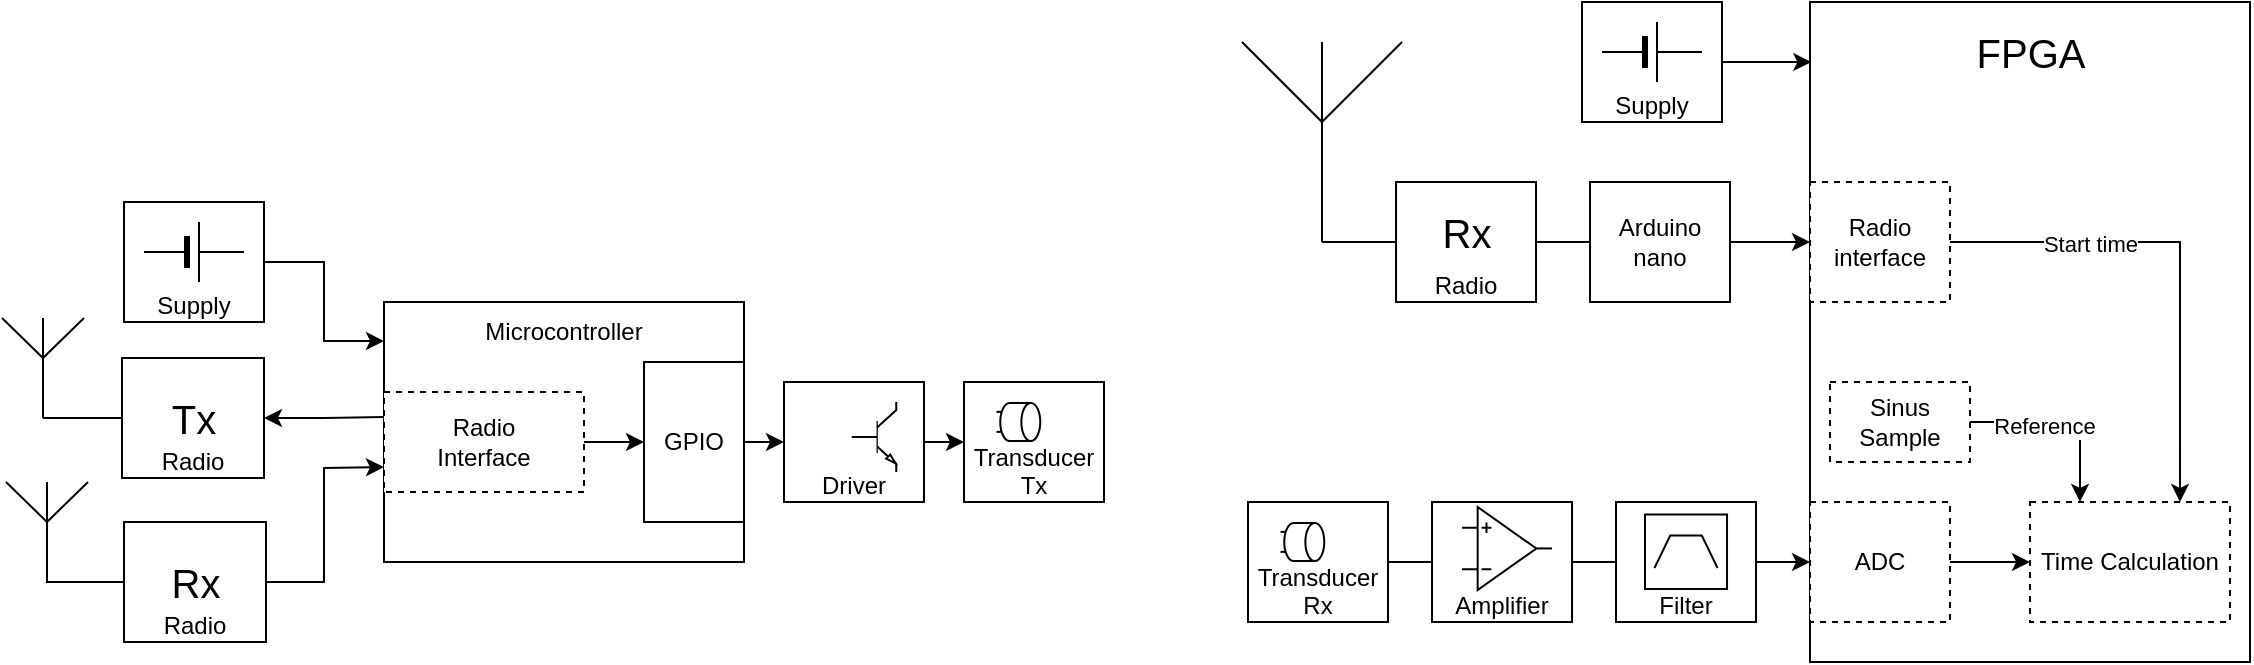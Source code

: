 <mxfile version="21.1.2" type="device">
  <diagram name="Side-1" id="tLMEfP2CB3SQrB6IbMrK">
    <mxGraphModel dx="1418" dy="820" grid="1" gridSize="10" guides="1" tooltips="1" connect="1" arrows="1" fold="1" page="1" pageScale="1" pageWidth="1169" pageHeight="1654" math="0" shadow="0">
      <root>
        <mxCell id="0" />
        <mxCell id="1" parent="0" />
        <mxCell id="wmiJ7FHdRQBtYZNkb7RU-1" value="" style="rounded=0;whiteSpace=wrap;html=1;" parent="1" vertex="1">
          <mxGeometry x="934.01" y="360" width="220" height="330" as="geometry" />
        </mxCell>
        <mxCell id="wmiJ7FHdRQBtYZNkb7RU-5" value="" style="edgeStyle=orthogonalEdgeStyle;rounded=0;orthogonalLoop=1;jettySize=auto;html=1;" parent="1" source="wmiJ7FHdRQBtYZNkb7RU-2" target="wmiJ7FHdRQBtYZNkb7RU-4" edge="1">
          <mxGeometry relative="1" as="geometry" />
        </mxCell>
        <mxCell id="wmiJ7FHdRQBtYZNkb7RU-2" value="ADC" style="rounded=0;whiteSpace=wrap;html=1;dashed=1;" parent="1" vertex="1">
          <mxGeometry x="934.01" y="610" width="70" height="60" as="geometry" />
        </mxCell>
        <mxCell id="wmiJ7FHdRQBtYZNkb7RU-12" style="edgeStyle=orthogonalEdgeStyle;rounded=0;orthogonalLoop=1;jettySize=auto;html=1;entryX=0.75;entryY=0;entryDx=0;entryDy=0;" parent="1" source="wmiJ7FHdRQBtYZNkb7RU-3" target="wmiJ7FHdRQBtYZNkb7RU-4" edge="1">
          <mxGeometry relative="1" as="geometry" />
        </mxCell>
        <mxCell id="wmiJ7FHdRQBtYZNkb7RU-13" value="Start time" style="edgeLabel;html=1;align=center;verticalAlign=middle;resizable=0;points=[];" parent="wmiJ7FHdRQBtYZNkb7RU-12" vertex="1" connectable="0">
          <mxGeometry x="-0.431" y="-1" relative="1" as="geometry">
            <mxPoint as="offset" />
          </mxGeometry>
        </mxCell>
        <mxCell id="wmiJ7FHdRQBtYZNkb7RU-3" value="Radio interface" style="rounded=0;whiteSpace=wrap;html=1;dashed=1;" parent="1" vertex="1">
          <mxGeometry x="934.01" y="450" width="70" height="60" as="geometry" />
        </mxCell>
        <mxCell id="wmiJ7FHdRQBtYZNkb7RU-4" value="Time Calculation" style="rounded=0;whiteSpace=wrap;html=1;dashed=1;" parent="1" vertex="1">
          <mxGeometry x="1044.01" y="610" width="100" height="60" as="geometry" />
        </mxCell>
        <mxCell id="wmiJ7FHdRQBtYZNkb7RU-11" style="edgeStyle=orthogonalEdgeStyle;rounded=0;orthogonalLoop=1;jettySize=auto;html=1;entryX=0.25;entryY=0;entryDx=0;entryDy=0;" parent="1" source="wmiJ7FHdRQBtYZNkb7RU-7" target="wmiJ7FHdRQBtYZNkb7RU-4" edge="1">
          <mxGeometry relative="1" as="geometry" />
        </mxCell>
        <mxCell id="wmiJ7FHdRQBtYZNkb7RU-14" value="Reference" style="edgeLabel;html=1;align=center;verticalAlign=middle;resizable=0;points=[];" parent="wmiJ7FHdRQBtYZNkb7RU-11" vertex="1" connectable="0">
          <mxGeometry x="-0.235" y="-2" relative="1" as="geometry">
            <mxPoint as="offset" />
          </mxGeometry>
        </mxCell>
        <mxCell id="wmiJ7FHdRQBtYZNkb7RU-7" value="Sinus Sample" style="rounded=0;whiteSpace=wrap;html=1;dashed=1;" parent="1" vertex="1">
          <mxGeometry x="944.01" y="550" width="70" height="40" as="geometry" />
        </mxCell>
        <mxCell id="wmiJ7FHdRQBtYZNkb7RU-16" value="&lt;font style=&quot;font-size: 20px;&quot;&gt;FPGA&lt;/font&gt;" style="text;html=1;align=center;verticalAlign=middle;resizable=0;points=[];autosize=1;strokeColor=none;fillColor=none;" parent="1" vertex="1">
          <mxGeometry x="1004.01" y="365" width="80" height="40" as="geometry" />
        </mxCell>
        <mxCell id="kanNGnRo4Ryay4J_O3UU-36" style="edgeStyle=orthogonalEdgeStyle;rounded=0;orthogonalLoop=1;jettySize=auto;html=1;entryX=0;entryY=0.5;entryDx=0;entryDy=0;" edge="1" parent="1" source="kanNGnRo4Ryay4J_O3UU-18" target="wmiJ7FHdRQBtYZNkb7RU-2">
          <mxGeometry relative="1" as="geometry" />
        </mxCell>
        <mxCell id="kanNGnRo4Ryay4J_O3UU-17" value="" style="group" vertex="1" connectable="0" parent="1">
          <mxGeometry x="653.005" y="610" width="74" height="60" as="geometry" />
        </mxCell>
        <mxCell id="kanNGnRo4Ryay4J_O3UU-18" value="&lt;div&gt;&lt;br&gt;&lt;/div&gt;&lt;div&gt;&lt;br&gt;&lt;/div&gt;&lt;div&gt;Transducer&lt;br&gt;&lt;/div&gt;&lt;div&gt;Rx&lt;/div&gt;" style="rounded=0;whiteSpace=wrap;html=1;" vertex="1" parent="kanNGnRo4Ryay4J_O3UU-17">
          <mxGeometry width="70" height="60" as="geometry" />
        </mxCell>
        <mxCell id="kanNGnRo4Ryay4J_O3UU-19" value="" style="group" vertex="1" connectable="0" parent="kanNGnRo4Ryay4J_O3UU-17">
          <mxGeometry x="16.25" y="10" width="23.75" height="20" as="geometry" />
        </mxCell>
        <mxCell id="kanNGnRo4Ryay4J_O3UU-20" value="" style="endArrow=none;html=1;rounded=0;" edge="1" parent="kanNGnRo4Ryay4J_O3UU-19">
          <mxGeometry width="50" height="50" relative="1" as="geometry">
            <mxPoint y="4.93" as="sourcePoint" />
            <mxPoint x="9.5" y="4.93" as="targetPoint" />
          </mxGeometry>
        </mxCell>
        <mxCell id="kanNGnRo4Ryay4J_O3UU-21" value="" style="endArrow=none;html=1;rounded=0;" edge="1" parent="kanNGnRo4Ryay4J_O3UU-19">
          <mxGeometry width="50" height="50" relative="1" as="geometry">
            <mxPoint y="14.93" as="sourcePoint" />
            <mxPoint x="9.5" y="14.93" as="targetPoint" />
          </mxGeometry>
        </mxCell>
        <mxCell id="kanNGnRo4Ryay4J_O3UU-22" value="" style="shape=cylinder3;whiteSpace=wrap;html=1;boundedLbl=1;backgroundOutline=1;size=4.724;rotation=90;" vertex="1" parent="kanNGnRo4Ryay4J_O3UU-19">
          <mxGeometry x="2.375" width="19" height="20" as="geometry" />
        </mxCell>
        <mxCell id="kanNGnRo4Ryay4J_O3UU-23" value="" style="group" vertex="1" connectable="0" parent="kanNGnRo4Ryay4J_O3UU-17">
          <mxGeometry x="184" width="74" height="60" as="geometry" />
        </mxCell>
        <mxCell id="kanNGnRo4Ryay4J_O3UU-24" value="&lt;br&gt;&lt;br&gt;&lt;br&gt;Filter" style="rounded=0;whiteSpace=wrap;html=1;" vertex="1" parent="kanNGnRo4Ryay4J_O3UU-23">
          <mxGeometry width="70" height="60" as="geometry" />
        </mxCell>
        <mxCell id="kanNGnRo4Ryay4J_O3UU-25" value="" style="verticalLabelPosition=bottom;shadow=0;dashed=0;align=center;html=1;verticalAlign=top;shape=mxgraph.electrical.logic_gates.bandpass_filter;" vertex="1" parent="kanNGnRo4Ryay4J_O3UU-23">
          <mxGeometry x="14.5" y="6.25" width="41.01" height="37.25" as="geometry" />
        </mxCell>
        <mxCell id="kanNGnRo4Ryay4J_O3UU-26" value="" style="group" vertex="1" connectable="0" parent="1">
          <mxGeometry x="746.01" y="619" width="70" height="50" as="geometry" />
        </mxCell>
        <mxCell id="kanNGnRo4Ryay4J_O3UU-27" value="&lt;div&gt;&lt;br&gt;&lt;/div&gt;&lt;div&gt;&lt;br&gt;&lt;/div&gt;&lt;div&gt;&lt;br&gt;&lt;/div&gt;&lt;div&gt;Amplifier&lt;/div&gt;" style="rounded=0;whiteSpace=wrap;html=1;" vertex="1" parent="kanNGnRo4Ryay4J_O3UU-26">
          <mxGeometry x="-1" y="-9" width="70" height="60" as="geometry" />
        </mxCell>
        <mxCell id="kanNGnRo4Ryay4J_O3UU-28" value="" style="group" vertex="1" connectable="0" parent="kanNGnRo4Ryay4J_O3UU-26">
          <mxGeometry x="14" y="-6.5" width="45" height="41.5" as="geometry" />
        </mxCell>
        <mxCell id="kanNGnRo4Ryay4J_O3UU-29" value="" style="triangle;whiteSpace=wrap;html=1;" vertex="1" parent="kanNGnRo4Ryay4J_O3UU-28">
          <mxGeometry x="7.826" width="29.348" height="41.5" as="geometry" />
        </mxCell>
        <mxCell id="kanNGnRo4Ryay4J_O3UU-30" value="" style="endArrow=none;html=1;rounded=0;exitX=0;exitY=0.25;exitDx=0;exitDy=0;" edge="1" parent="kanNGnRo4Ryay4J_O3UU-28" source="kanNGnRo4Ryay4J_O3UU-29">
          <mxGeometry width="50" height="50" relative="1" as="geometry">
            <mxPoint x="29.348" y="-5.188" as="sourcePoint" />
            <mxPoint y="10.375" as="targetPoint" />
          </mxGeometry>
        </mxCell>
        <mxCell id="kanNGnRo4Ryay4J_O3UU-31" value="" style="endArrow=none;html=1;rounded=0;exitX=0;exitY=0.25;exitDx=0;exitDy=0;" edge="1" parent="kanNGnRo4Ryay4J_O3UU-28">
          <mxGeometry width="50" height="50" relative="1" as="geometry">
            <mxPoint x="7.826" y="31.125" as="sourcePoint" />
            <mxPoint y="31.125" as="targetPoint" />
          </mxGeometry>
        </mxCell>
        <mxCell id="kanNGnRo4Ryay4J_O3UU-32" value="" style="endArrow=none;html=1;rounded=0;" edge="1" parent="kanNGnRo4Ryay4J_O3UU-28">
          <mxGeometry width="50" height="50" relative="1" as="geometry">
            <mxPoint x="12.228" y="12.969" as="sourcePoint" />
            <mxPoint x="12.228" y="7.781" as="targetPoint" />
          </mxGeometry>
        </mxCell>
        <mxCell id="kanNGnRo4Ryay4J_O3UU-33" value="" style="endArrow=none;html=1;rounded=0;" edge="1" parent="kanNGnRo4Ryay4J_O3UU-28">
          <mxGeometry width="50" height="50" relative="1" as="geometry">
            <mxPoint x="14.674" y="10.375" as="sourcePoint" />
            <mxPoint x="9.783" y="10.375" as="targetPoint" />
          </mxGeometry>
        </mxCell>
        <mxCell id="kanNGnRo4Ryay4J_O3UU-34" value="" style="endArrow=none;html=1;rounded=0;" edge="1" parent="kanNGnRo4Ryay4J_O3UU-28">
          <mxGeometry width="50" height="50" relative="1" as="geometry">
            <mxPoint x="14.674" y="31.125" as="sourcePoint" />
            <mxPoint x="9.783" y="31.125" as="targetPoint" />
          </mxGeometry>
        </mxCell>
        <mxCell id="kanNGnRo4Ryay4J_O3UU-35" value="" style="endArrow=none;html=1;rounded=0;exitX=0;exitY=0.25;exitDx=0;exitDy=0;" edge="1" parent="kanNGnRo4Ryay4J_O3UU-28">
          <mxGeometry width="50" height="50" relative="1" as="geometry">
            <mxPoint x="45.0" y="20.714" as="sourcePoint" />
            <mxPoint x="37.174" y="20.714" as="targetPoint" />
          </mxGeometry>
        </mxCell>
        <mxCell id="kanNGnRo4Ryay4J_O3UU-49" style="edgeStyle=orthogonalEdgeStyle;rounded=0;orthogonalLoop=1;jettySize=auto;html=1;entryX=0;entryY=0.5;entryDx=0;entryDy=0;" edge="1" parent="1" source="kanNGnRo4Ryay4J_O3UU-39" target="wmiJ7FHdRQBtYZNkb7RU-3">
          <mxGeometry relative="1" as="geometry" />
        </mxCell>
        <mxCell id="kanNGnRo4Ryay4J_O3UU-37" value="Arduino nano" style="rounded=0;whiteSpace=wrap;html=1;" vertex="1" parent="1">
          <mxGeometry x="824.01" y="450" width="70" height="60" as="geometry" />
        </mxCell>
        <mxCell id="kanNGnRo4Ryay4J_O3UU-41" value="" style="group" vertex="1" connectable="0" parent="1">
          <mxGeometry x="727.01" y="450" width="70" height="60" as="geometry" />
        </mxCell>
        <mxCell id="kanNGnRo4Ryay4J_O3UU-39" value="&lt;br&gt;&lt;br&gt;&lt;br&gt;Radio" style="rounded=0;whiteSpace=wrap;html=1;" vertex="1" parent="kanNGnRo4Ryay4J_O3UU-41">
          <mxGeometry width="70" height="60" as="geometry" />
        </mxCell>
        <mxCell id="kanNGnRo4Ryay4J_O3UU-40" value="&lt;font style=&quot;font-size: 20px;&quot;&gt;Rx&lt;/font&gt;" style="text;html=1;align=center;verticalAlign=middle;resizable=0;points=[];autosize=1;strokeColor=none;fillColor=none;" vertex="1" parent="kanNGnRo4Ryay4J_O3UU-41">
          <mxGeometry x="10" y="5" width="50" height="40" as="geometry" />
        </mxCell>
        <mxCell id="kanNGnRo4Ryay4J_O3UU-42" value="" style="verticalLabelPosition=bottom;shadow=0;dashed=0;align=center;html=1;verticalAlign=top;shape=mxgraph.electrical.radio.aerial_-_antenna_1;" vertex="1" parent="1">
          <mxGeometry x="650" y="380" width="80" height="100" as="geometry" />
        </mxCell>
        <mxCell id="kanNGnRo4Ryay4J_O3UU-43" value="" style="endArrow=none;html=1;rounded=0;exitX=0;exitY=0.5;exitDx=0;exitDy=0;entryX=0.5;entryY=1;entryDx=0;entryDy=0;entryPerimeter=0;" edge="1" parent="1" source="kanNGnRo4Ryay4J_O3UU-39" target="kanNGnRo4Ryay4J_O3UU-42">
          <mxGeometry width="50" height="50" relative="1" as="geometry">
            <mxPoint x="744.01" y="550" as="sourcePoint" />
            <mxPoint x="794.01" y="500" as="targetPoint" />
          </mxGeometry>
        </mxCell>
        <mxCell id="kanNGnRo4Ryay4J_O3UU-50" value="&lt;div&gt;&lt;br&gt;&lt;/div&gt;&lt;div&gt;&lt;br&gt;&lt;/div&gt;&lt;div&gt;&lt;br&gt;&lt;/div&gt;&lt;div&gt;&lt;br&gt;&lt;/div&gt;&lt;div&gt;&lt;br&gt;&lt;/div&gt;&lt;div&gt;&lt;br&gt;&lt;/div&gt;&lt;div&gt;&lt;br&gt;&lt;/div&gt;&lt;div&gt;&lt;br&gt;&lt;/div&gt;&lt;div&gt;&lt;br&gt;&lt;/div&gt;&lt;div&gt;&lt;br&gt;&lt;/div&gt;&lt;div&gt;&lt;br&gt;&lt;/div&gt;&lt;div&gt;&lt;br&gt;&lt;/div&gt;&lt;div&gt;&lt;br&gt;&lt;/div&gt;&lt;div&gt;&lt;br&gt;&lt;/div&gt;&lt;div&gt;&lt;br&gt;&lt;/div&gt;&lt;div&gt;&lt;br&gt;&lt;/div&gt;" style="rounded=0;whiteSpace=wrap;html=1;" vertex="1" parent="1">
          <mxGeometry x="221" y="510" width="180" height="130" as="geometry" />
        </mxCell>
        <mxCell id="kanNGnRo4Ryay4J_O3UU-51" style="edgeStyle=orthogonalEdgeStyle;rounded=0;orthogonalLoop=1;jettySize=auto;html=1;exitX=1;exitY=0.5;exitDx=0;exitDy=0;" edge="1" parent="1" source="kanNGnRo4Ryay4J_O3UU-52">
          <mxGeometry relative="1" as="geometry">
            <mxPoint x="501" y="570" as="sourcePoint" />
            <mxPoint x="510.995" y="580.03" as="targetPoint" />
          </mxGeometry>
        </mxCell>
        <mxCell id="kanNGnRo4Ryay4J_O3UU-52" value="&lt;br&gt;&lt;div&gt;&lt;br&gt;&lt;/div&gt;&lt;div&gt;&lt;br&gt;&lt;/div&gt;&lt;div&gt;Driver&lt;/div&gt;" style="rounded=0;whiteSpace=wrap;html=1;" vertex="1" parent="1">
          <mxGeometry x="421" y="550" width="70" height="60" as="geometry" />
        </mxCell>
        <mxCell id="kanNGnRo4Ryay4J_O3UU-53" value="" style="group" vertex="1" connectable="0" parent="1">
          <mxGeometry x="91" y="460" width="71" height="60" as="geometry" />
        </mxCell>
        <mxCell id="kanNGnRo4Ryay4J_O3UU-54" value="&lt;div&gt;&lt;br&gt;&lt;/div&gt;&lt;div&gt;&lt;br&gt;&lt;/div&gt;&lt;div&gt;&lt;br&gt;&lt;/div&gt;&lt;div&gt;Supply&lt;/div&gt;" style="rounded=0;whiteSpace=wrap;html=1;" vertex="1" parent="kanNGnRo4Ryay4J_O3UU-53">
          <mxGeometry width="70" height="60" as="geometry" />
        </mxCell>
        <mxCell id="kanNGnRo4Ryay4J_O3UU-55" value="" style="verticalLabelPosition=bottom;shadow=0;dashed=0;align=center;fillColor=strokeColor;html=1;verticalAlign=top;strokeWidth=1;shape=mxgraph.electrical.miscellaneous.monocell_battery;" vertex="1" parent="kanNGnRo4Ryay4J_O3UU-53">
          <mxGeometry x="10" y="10" width="50" height="30" as="geometry" />
        </mxCell>
        <mxCell id="kanNGnRo4Ryay4J_O3UU-56" style="edgeStyle=orthogonalEdgeStyle;rounded=0;orthogonalLoop=1;jettySize=auto;html=1;entryX=0;entryY=0.5;entryDx=0;entryDy=0;" edge="1" parent="1" source="kanNGnRo4Ryay4J_O3UU-57" target="kanNGnRo4Ryay4J_O3UU-62">
          <mxGeometry relative="1" as="geometry">
            <mxPoint x="346" y="540" as="targetPoint" />
          </mxGeometry>
        </mxCell>
        <mxCell id="kanNGnRo4Ryay4J_O3UU-57" value="&lt;div&gt;Radio&lt;/div&gt;&lt;div&gt;Interface&lt;/div&gt;" style="rounded=0;whiteSpace=wrap;html=1;dashed=1;" vertex="1" parent="1">
          <mxGeometry x="221" y="555" width="100" height="50" as="geometry" />
        </mxCell>
        <mxCell id="kanNGnRo4Ryay4J_O3UU-58" value="Microcontroller" style="text;html=1;align=center;verticalAlign=middle;whiteSpace=wrap;rounded=0;" vertex="1" parent="1">
          <mxGeometry x="256" y="510" width="110" height="30" as="geometry" />
        </mxCell>
        <mxCell id="kanNGnRo4Ryay4J_O3UU-59" value="" style="verticalLabelPosition=bottom;shadow=0;dashed=0;align=center;html=1;verticalAlign=top;shape=mxgraph.electrical.transistors.npn_transistor_5;" vertex="1" parent="1">
          <mxGeometry x="454.8" y="560" width="22.4" height="35" as="geometry" />
        </mxCell>
        <mxCell id="kanNGnRo4Ryay4J_O3UU-60" value="" style="endArrow=classic;html=1;rounded=0;entryX=0;entryY=0.5;entryDx=0;entryDy=0;exitX=1;exitY=0.5;exitDx=0;exitDy=0;" edge="1" parent="1" target="kanNGnRo4Ryay4J_O3UU-52">
          <mxGeometry width="50" height="50" relative="1" as="geometry">
            <mxPoint x="401" y="580" as="sourcePoint" />
            <mxPoint x="481" y="650" as="targetPoint" />
          </mxGeometry>
        </mxCell>
        <mxCell id="kanNGnRo4Ryay4J_O3UU-61" style="edgeStyle=orthogonalEdgeStyle;rounded=0;orthogonalLoop=1;jettySize=auto;html=1;entryX=0;entryY=0.15;entryDx=0;entryDy=0;entryPerimeter=0;" edge="1" parent="1" source="kanNGnRo4Ryay4J_O3UU-54" target="kanNGnRo4Ryay4J_O3UU-50">
          <mxGeometry relative="1" as="geometry" />
        </mxCell>
        <mxCell id="kanNGnRo4Ryay4J_O3UU-62" value="GPIO" style="rounded=0;whiteSpace=wrap;html=1;" vertex="1" parent="1">
          <mxGeometry x="351" y="540" width="50" height="80" as="geometry" />
        </mxCell>
        <mxCell id="kanNGnRo4Ryay4J_O3UU-63" value="" style="group" vertex="1" connectable="0" parent="1">
          <mxGeometry x="30" y="488" width="131" height="110" as="geometry" />
        </mxCell>
        <mxCell id="kanNGnRo4Ryay4J_O3UU-64" value="&lt;div&gt;&lt;br&gt;&lt;/div&gt;&lt;div&gt;&lt;br&gt;&lt;/div&gt;&lt;div&gt;&lt;br&gt;&lt;/div&gt;&lt;div&gt;Radio&lt;/div&gt;" style="rounded=0;whiteSpace=wrap;html=1;" vertex="1" parent="kanNGnRo4Ryay4J_O3UU-63">
          <mxGeometry x="60" y="50" width="71" height="60" as="geometry" />
        </mxCell>
        <mxCell id="kanNGnRo4Ryay4J_O3UU-65" value="" style="endArrow=none;html=1;rounded=0;exitX=0;exitY=0.5;exitDx=0;exitDy=0;entryX=0.5;entryY=1;entryDx=0;entryDy=0;entryPerimeter=0;" edge="1" parent="kanNGnRo4Ryay4J_O3UU-63" source="kanNGnRo4Ryay4J_O3UU-64" target="kanNGnRo4Ryay4J_O3UU-67">
          <mxGeometry width="50" height="50" relative="1" as="geometry">
            <mxPoint x="160" y="130" as="sourcePoint" />
            <mxPoint x="210" y="80" as="targetPoint" />
          </mxGeometry>
        </mxCell>
        <mxCell id="kanNGnRo4Ryay4J_O3UU-66" value="&lt;font style=&quot;font-size: 20px;&quot;&gt;Tx&lt;/font&gt;" style="text;html=1;align=center;verticalAlign=middle;whiteSpace=wrap;rounded=0;" vertex="1" parent="kanNGnRo4Ryay4J_O3UU-63">
          <mxGeometry x="77.5" y="65" width="36" height="30" as="geometry" />
        </mxCell>
        <mxCell id="kanNGnRo4Ryay4J_O3UU-67" value="" style="verticalLabelPosition=bottom;shadow=0;dashed=0;align=center;html=1;verticalAlign=top;shape=mxgraph.electrical.radio.aerial_-_antenna_1;" vertex="1" parent="kanNGnRo4Ryay4J_O3UU-63">
          <mxGeometry y="30" width="41" height="50" as="geometry" />
        </mxCell>
        <mxCell id="kanNGnRo4Ryay4J_O3UU-68" value="&lt;div&gt;&lt;br&gt;&lt;/div&gt;&lt;div&gt;&lt;br&gt;&lt;/div&gt;&lt;div&gt;&lt;br&gt;&lt;/div&gt;&lt;div&gt;Radio&lt;/div&gt;" style="rounded=0;whiteSpace=wrap;html=1;" vertex="1" parent="1">
          <mxGeometry x="91" y="620" width="71" height="60" as="geometry" />
        </mxCell>
        <mxCell id="kanNGnRo4Ryay4J_O3UU-69" value="" style="endArrow=none;html=1;rounded=0;exitX=0;exitY=0.5;exitDx=0;exitDy=0;entryX=0.5;entryY=1;entryDx=0;entryDy=0;entryPerimeter=0;" edge="1" parent="1" source="kanNGnRo4Ryay4J_O3UU-68">
          <mxGeometry width="50" height="50" relative="1" as="geometry">
            <mxPoint x="191" y="700" as="sourcePoint" />
            <mxPoint x="52" y="650" as="targetPoint" />
          </mxGeometry>
        </mxCell>
        <mxCell id="kanNGnRo4Ryay4J_O3UU-70" value="&lt;font style=&quot;font-size: 20px;&quot;&gt;Rx&lt;/font&gt;" style="text;html=1;align=center;verticalAlign=middle;whiteSpace=wrap;rounded=0;" vertex="1" parent="1">
          <mxGeometry x="108.5" y="635" width="36" height="30" as="geometry" />
        </mxCell>
        <mxCell id="kanNGnRo4Ryay4J_O3UU-71" value="" style="verticalLabelPosition=bottom;shadow=0;dashed=0;align=center;html=1;verticalAlign=top;shape=mxgraph.electrical.radio.aerial_-_antenna_1;" vertex="1" parent="1">
          <mxGeometry x="32" y="600" width="41" height="50" as="geometry" />
        </mxCell>
        <mxCell id="kanNGnRo4Ryay4J_O3UU-72" value="" style="endArrow=classic;html=1;rounded=0;exitX=0;exitY=0.25;exitDx=0;exitDy=0;entryX=1;entryY=0.5;entryDx=0;entryDy=0;" edge="1" parent="1" source="kanNGnRo4Ryay4J_O3UU-57" target="kanNGnRo4Ryay4J_O3UU-64">
          <mxGeometry width="50" height="50" relative="1" as="geometry">
            <mxPoint x="151" y="590" as="sourcePoint" />
            <mxPoint x="201" y="540" as="targetPoint" />
            <Array as="points">
              <mxPoint x="191" y="568" />
            </Array>
          </mxGeometry>
        </mxCell>
        <mxCell id="kanNGnRo4Ryay4J_O3UU-73" value="" style="endArrow=classic;html=1;rounded=0;exitX=1;exitY=0.5;exitDx=0;exitDy=0;entryX=0;entryY=0.75;entryDx=0;entryDy=0;" edge="1" parent="1" source="kanNGnRo4Ryay4J_O3UU-68" target="kanNGnRo4Ryay4J_O3UU-57">
          <mxGeometry width="50" height="50" relative="1" as="geometry">
            <mxPoint x="151" y="590" as="sourcePoint" />
            <mxPoint x="201" y="540" as="targetPoint" />
            <Array as="points">
              <mxPoint x="191" y="650" />
              <mxPoint x="191" y="593" />
            </Array>
          </mxGeometry>
        </mxCell>
        <mxCell id="kanNGnRo4Ryay4J_O3UU-74" value="&lt;div&gt;&lt;br&gt;&lt;/div&gt;&lt;div&gt;&lt;br&gt;&lt;/div&gt;&lt;div&gt;Transducer&lt;br&gt;&lt;/div&gt;&lt;div&gt;Tx&lt;/div&gt;" style="rounded=0;whiteSpace=wrap;html=1;" vertex="1" parent="1">
          <mxGeometry x="511.005" y="550" width="70" height="60" as="geometry" />
        </mxCell>
        <mxCell id="kanNGnRo4Ryay4J_O3UU-75" value="" style="group" vertex="1" connectable="0" parent="1">
          <mxGeometry x="527.255" y="560" width="23.75" height="20" as="geometry" />
        </mxCell>
        <mxCell id="kanNGnRo4Ryay4J_O3UU-76" value="" style="endArrow=none;html=1;rounded=0;" edge="1" parent="kanNGnRo4Ryay4J_O3UU-75">
          <mxGeometry width="50" height="50" relative="1" as="geometry">
            <mxPoint y="4.93" as="sourcePoint" />
            <mxPoint x="9.5" y="4.93" as="targetPoint" />
          </mxGeometry>
        </mxCell>
        <mxCell id="kanNGnRo4Ryay4J_O3UU-77" value="" style="endArrow=none;html=1;rounded=0;" edge="1" parent="kanNGnRo4Ryay4J_O3UU-75">
          <mxGeometry width="50" height="50" relative="1" as="geometry">
            <mxPoint y="14.93" as="sourcePoint" />
            <mxPoint x="9.5" y="14.93" as="targetPoint" />
          </mxGeometry>
        </mxCell>
        <mxCell id="kanNGnRo4Ryay4J_O3UU-78" value="" style="shape=cylinder3;whiteSpace=wrap;html=1;boundedLbl=1;backgroundOutline=1;size=4.724;rotation=90;" vertex="1" parent="kanNGnRo4Ryay4J_O3UU-75">
          <mxGeometry x="2.375" width="19" height="20" as="geometry" />
        </mxCell>
        <mxCell id="kanNGnRo4Ryay4J_O3UU-79" value="" style="group" vertex="1" connectable="0" parent="1">
          <mxGeometry x="820" y="360" width="71" height="60" as="geometry" />
        </mxCell>
        <mxCell id="kanNGnRo4Ryay4J_O3UU-80" value="&lt;div&gt;&lt;br&gt;&lt;/div&gt;&lt;div&gt;&lt;br&gt;&lt;/div&gt;&lt;div&gt;&lt;br&gt;&lt;/div&gt;&lt;div&gt;Supply&lt;/div&gt;" style="rounded=0;whiteSpace=wrap;html=1;" vertex="1" parent="kanNGnRo4Ryay4J_O3UU-79">
          <mxGeometry width="70" height="60" as="geometry" />
        </mxCell>
        <mxCell id="kanNGnRo4Ryay4J_O3UU-81" value="" style="verticalLabelPosition=bottom;shadow=0;dashed=0;align=center;fillColor=strokeColor;html=1;verticalAlign=top;strokeWidth=1;shape=mxgraph.electrical.miscellaneous.monocell_battery;" vertex="1" parent="kanNGnRo4Ryay4J_O3UU-79">
          <mxGeometry x="10" y="10" width="50" height="30" as="geometry" />
        </mxCell>
        <mxCell id="kanNGnRo4Ryay4J_O3UU-83" style="edgeStyle=orthogonalEdgeStyle;rounded=0;orthogonalLoop=1;jettySize=auto;html=1;entryX=0.003;entryY=0.091;entryDx=0;entryDy=0;entryPerimeter=0;" edge="1" parent="1" source="kanNGnRo4Ryay4J_O3UU-80" target="wmiJ7FHdRQBtYZNkb7RU-1">
          <mxGeometry relative="1" as="geometry" />
        </mxCell>
      </root>
    </mxGraphModel>
  </diagram>
</mxfile>
